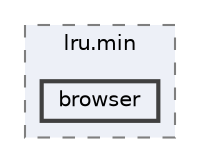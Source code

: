 digraph "browser"
{
 // INTERACTIVE_SVG=YES
 // LATEX_PDF_SIZE
  bgcolor="transparent";
  edge [fontname=Helvetica,fontsize=10,labelfontname=Helvetica,labelfontsize=10];
  node [fontname=Helvetica,fontsize=10,shape=box,height=0.2,width=0.4];
  compound=true
  subgraph clusterdir_6db9d9febb8f3b8a051969561977b2e3 {
    graph [ bgcolor="#edf0f7", pencolor="grey50", label="lru.min", fontname=Helvetica,fontsize=10 style="filled,dashed", URL="dir_6db9d9febb8f3b8a051969561977b2e3.html",tooltip=""]
  dir_dc9573821f333054b2e2c0716b3f56e3 [label="browser", fillcolor="#edf0f7", color="grey25", style="filled,bold", URL="dir_dc9573821f333054b2e2c0716b3f56e3.html",tooltip=""];
  }
}
